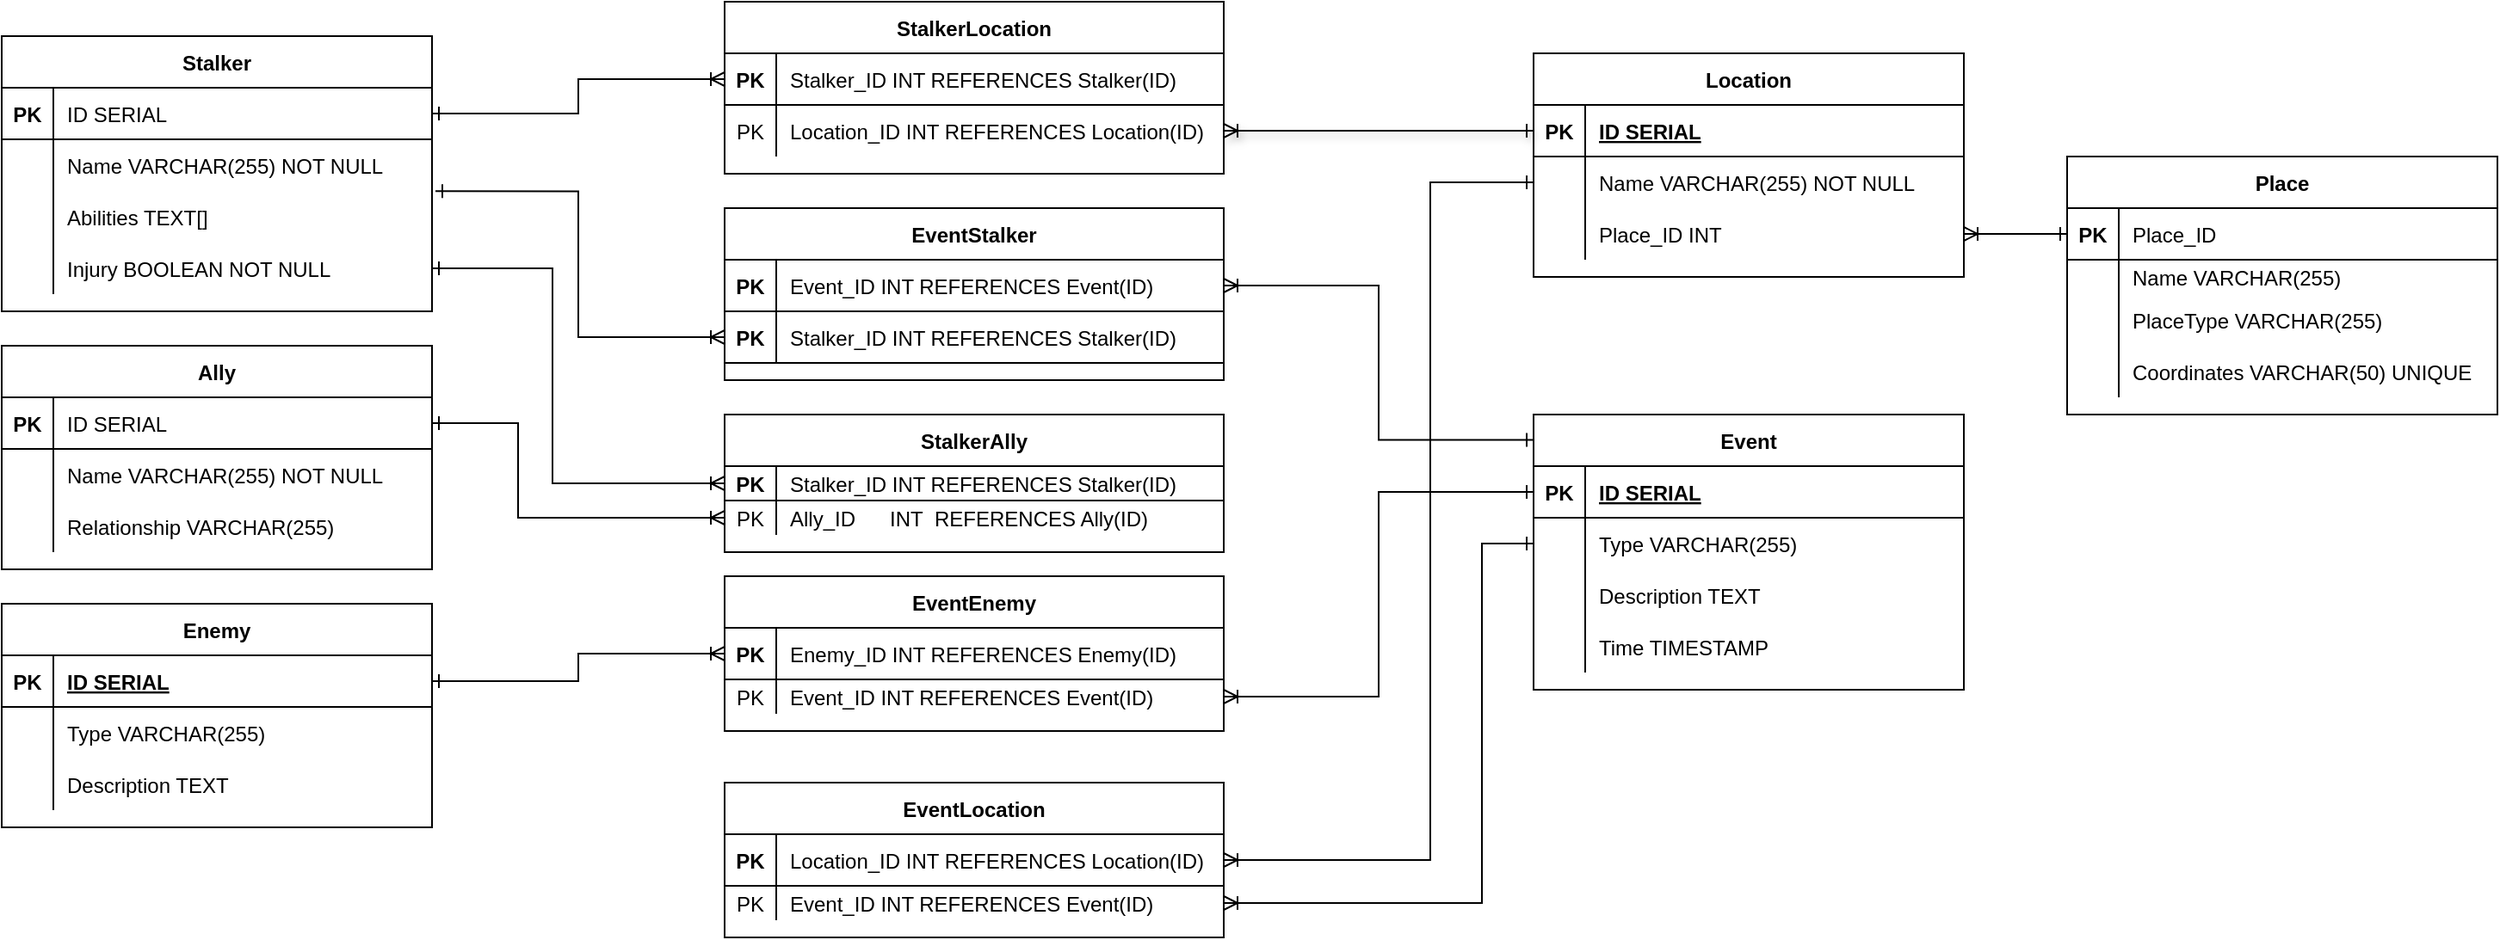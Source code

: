 <mxfile version="24.2.2" type="device">
  <diagram id="R2lEEEUBdFMjLlhIrx00" name="Page-1">
    <mxGraphModel dx="1230" dy="783" grid="1" gridSize="10" guides="1" tooltips="1" connect="1" arrows="1" fold="1" page="1" pageScale="1" pageWidth="850" pageHeight="1100" math="0" shadow="0" extFonts="Permanent Marker^https://fonts.googleapis.com/css?family=Permanent+Marker">
      <root>
        <mxCell id="0" />
        <mxCell id="1" parent="0" />
        <mxCell id="C-vyLk0tnHw3VtMMgP7b-23" value="Stalker" style="shape=table;startSize=30;container=1;collapsible=1;childLayout=tableLayout;fixedRows=1;rowLines=0;fontStyle=1;align=center;resizeLast=1;" parent="1" vertex="1">
          <mxGeometry x="20" y="90" width="250" height="160" as="geometry">
            <mxRectangle x="120" y="120" width="130" height="30" as="alternateBounds" />
          </mxGeometry>
        </mxCell>
        <mxCell id="C-vyLk0tnHw3VtMMgP7b-24" value="" style="shape=partialRectangle;collapsible=0;dropTarget=0;pointerEvents=0;fillColor=none;points=[[0,0.5],[1,0.5]];portConstraint=eastwest;top=0;left=0;right=0;bottom=1;" parent="C-vyLk0tnHw3VtMMgP7b-23" vertex="1">
          <mxGeometry y="30" width="250" height="30" as="geometry" />
        </mxCell>
        <mxCell id="C-vyLk0tnHw3VtMMgP7b-25" value="PK" style="shape=partialRectangle;overflow=hidden;connectable=0;fillColor=none;top=0;left=0;bottom=0;right=0;fontStyle=1;" parent="C-vyLk0tnHw3VtMMgP7b-24" vertex="1">
          <mxGeometry width="30" height="30" as="geometry">
            <mxRectangle width="30" height="30" as="alternateBounds" />
          </mxGeometry>
        </mxCell>
        <mxCell id="C-vyLk0tnHw3VtMMgP7b-26" value="ID SERIAL" style="shape=partialRectangle;overflow=hidden;connectable=0;fillColor=none;top=0;left=0;bottom=0;right=0;align=left;spacingLeft=6;fontStyle=0;" parent="C-vyLk0tnHw3VtMMgP7b-24" vertex="1">
          <mxGeometry x="30" width="220" height="30" as="geometry">
            <mxRectangle width="220" height="30" as="alternateBounds" />
          </mxGeometry>
        </mxCell>
        <mxCell id="C-vyLk0tnHw3VtMMgP7b-27" value="" style="shape=partialRectangle;collapsible=0;dropTarget=0;pointerEvents=0;fillColor=none;points=[[0,0.5],[1,0.5]];portConstraint=eastwest;top=0;left=0;right=0;bottom=0;" parent="C-vyLk0tnHw3VtMMgP7b-23" vertex="1">
          <mxGeometry y="60" width="250" height="30" as="geometry" />
        </mxCell>
        <mxCell id="C-vyLk0tnHw3VtMMgP7b-28" value="" style="shape=partialRectangle;overflow=hidden;connectable=0;fillColor=none;top=0;left=0;bottom=0;right=0;" parent="C-vyLk0tnHw3VtMMgP7b-27" vertex="1">
          <mxGeometry width="30" height="30" as="geometry">
            <mxRectangle width="30" height="30" as="alternateBounds" />
          </mxGeometry>
        </mxCell>
        <mxCell id="C-vyLk0tnHw3VtMMgP7b-29" value="Name VARCHAR(255) NOT NULL" style="shape=partialRectangle;overflow=hidden;connectable=0;fillColor=none;top=0;left=0;bottom=0;right=0;align=left;spacingLeft=6;" parent="C-vyLk0tnHw3VtMMgP7b-27" vertex="1">
          <mxGeometry x="30" width="220" height="30" as="geometry">
            <mxRectangle width="220" height="30" as="alternateBounds" />
          </mxGeometry>
        </mxCell>
        <mxCell id="UbaQYs3YyU9yO4uEjI0Z-2" value="" style="shape=partialRectangle;collapsible=0;dropTarget=0;pointerEvents=0;fillColor=none;points=[[0,0.5],[1,0.5]];portConstraint=eastwest;top=0;left=0;right=0;bottom=0;" parent="C-vyLk0tnHw3VtMMgP7b-23" vertex="1">
          <mxGeometry y="90" width="250" height="30" as="geometry" />
        </mxCell>
        <mxCell id="UbaQYs3YyU9yO4uEjI0Z-3" value="" style="shape=partialRectangle;overflow=hidden;connectable=0;fillColor=none;top=0;left=0;bottom=0;right=0;" parent="UbaQYs3YyU9yO4uEjI0Z-2" vertex="1">
          <mxGeometry width="30" height="30" as="geometry">
            <mxRectangle width="30" height="30" as="alternateBounds" />
          </mxGeometry>
        </mxCell>
        <mxCell id="UbaQYs3YyU9yO4uEjI0Z-4" value="Abilities TEXT[]" style="shape=partialRectangle;overflow=hidden;connectable=0;fillColor=none;top=0;left=0;bottom=0;right=0;align=left;spacingLeft=6;" parent="UbaQYs3YyU9yO4uEjI0Z-2" vertex="1">
          <mxGeometry x="30" width="220" height="30" as="geometry">
            <mxRectangle width="220" height="30" as="alternateBounds" />
          </mxGeometry>
        </mxCell>
        <mxCell id="UbaQYs3YyU9yO4uEjI0Z-5" value="" style="shape=partialRectangle;collapsible=0;dropTarget=0;pointerEvents=0;fillColor=none;points=[[0,0.5],[1,0.5]];portConstraint=eastwest;top=0;left=0;right=0;bottom=0;" parent="C-vyLk0tnHw3VtMMgP7b-23" vertex="1">
          <mxGeometry y="120" width="250" height="30" as="geometry" />
        </mxCell>
        <mxCell id="UbaQYs3YyU9yO4uEjI0Z-6" value="" style="shape=partialRectangle;overflow=hidden;connectable=0;fillColor=none;top=0;left=0;bottom=0;right=0;" parent="UbaQYs3YyU9yO4uEjI0Z-5" vertex="1">
          <mxGeometry width="30" height="30" as="geometry">
            <mxRectangle width="30" height="30" as="alternateBounds" />
          </mxGeometry>
        </mxCell>
        <mxCell id="UbaQYs3YyU9yO4uEjI0Z-7" value="Injury BOOLEAN NOT NULL" style="shape=partialRectangle;overflow=hidden;connectable=0;fillColor=none;top=0;left=0;bottom=0;right=0;align=left;spacingLeft=6;" parent="UbaQYs3YyU9yO4uEjI0Z-5" vertex="1">
          <mxGeometry x="30" width="220" height="30" as="geometry">
            <mxRectangle width="220" height="30" as="alternateBounds" />
          </mxGeometry>
        </mxCell>
        <mxCell id="UbaQYs3YyU9yO4uEjI0Z-8" value="Enemy" style="shape=table;startSize=30;container=1;collapsible=1;childLayout=tableLayout;fixedRows=1;rowLines=0;fontStyle=1;align=center;resizeLast=1;" parent="1" vertex="1">
          <mxGeometry x="20" y="420" width="250" height="130" as="geometry">
            <mxRectangle x="120" y="120" width="130" height="30" as="alternateBounds" />
          </mxGeometry>
        </mxCell>
        <mxCell id="UbaQYs3YyU9yO4uEjI0Z-9" value="" style="shape=partialRectangle;collapsible=0;dropTarget=0;pointerEvents=0;fillColor=none;points=[[0,0.5],[1,0.5]];portConstraint=eastwest;top=0;left=0;right=0;bottom=1;" parent="UbaQYs3YyU9yO4uEjI0Z-8" vertex="1">
          <mxGeometry y="30" width="250" height="30" as="geometry" />
        </mxCell>
        <mxCell id="UbaQYs3YyU9yO4uEjI0Z-10" value="PK" style="shape=partialRectangle;overflow=hidden;connectable=0;fillColor=none;top=0;left=0;bottom=0;right=0;fontStyle=1;" parent="UbaQYs3YyU9yO4uEjI0Z-9" vertex="1">
          <mxGeometry width="30" height="30" as="geometry">
            <mxRectangle width="30" height="30" as="alternateBounds" />
          </mxGeometry>
        </mxCell>
        <mxCell id="UbaQYs3YyU9yO4uEjI0Z-11" value="ID SERIAL" style="shape=partialRectangle;overflow=hidden;connectable=0;fillColor=none;top=0;left=0;bottom=0;right=0;align=left;spacingLeft=6;fontStyle=5;" parent="UbaQYs3YyU9yO4uEjI0Z-9" vertex="1">
          <mxGeometry x="30" width="220" height="30" as="geometry">
            <mxRectangle width="220" height="30" as="alternateBounds" />
          </mxGeometry>
        </mxCell>
        <mxCell id="UbaQYs3YyU9yO4uEjI0Z-12" value="" style="shape=partialRectangle;collapsible=0;dropTarget=0;pointerEvents=0;fillColor=none;points=[[0,0.5],[1,0.5]];portConstraint=eastwest;top=0;left=0;right=0;bottom=0;" parent="UbaQYs3YyU9yO4uEjI0Z-8" vertex="1">
          <mxGeometry y="60" width="250" height="30" as="geometry" />
        </mxCell>
        <mxCell id="UbaQYs3YyU9yO4uEjI0Z-13" value="" style="shape=partialRectangle;overflow=hidden;connectable=0;fillColor=none;top=0;left=0;bottom=0;right=0;" parent="UbaQYs3YyU9yO4uEjI0Z-12" vertex="1">
          <mxGeometry width="30" height="30" as="geometry">
            <mxRectangle width="30" height="30" as="alternateBounds" />
          </mxGeometry>
        </mxCell>
        <mxCell id="UbaQYs3YyU9yO4uEjI0Z-14" value="Type VARCHAR(255)" style="shape=partialRectangle;overflow=hidden;connectable=0;fillColor=none;top=0;left=0;bottom=0;right=0;align=left;spacingLeft=6;" parent="UbaQYs3YyU9yO4uEjI0Z-12" vertex="1">
          <mxGeometry x="30" width="220" height="30" as="geometry">
            <mxRectangle width="220" height="30" as="alternateBounds" />
          </mxGeometry>
        </mxCell>
        <mxCell id="UbaQYs3YyU9yO4uEjI0Z-15" value="" style="shape=partialRectangle;collapsible=0;dropTarget=0;pointerEvents=0;fillColor=none;points=[[0,0.5],[1,0.5]];portConstraint=eastwest;top=0;left=0;right=0;bottom=0;" parent="UbaQYs3YyU9yO4uEjI0Z-8" vertex="1">
          <mxGeometry y="90" width="250" height="30" as="geometry" />
        </mxCell>
        <mxCell id="UbaQYs3YyU9yO4uEjI0Z-16" value="" style="shape=partialRectangle;overflow=hidden;connectable=0;fillColor=none;top=0;left=0;bottom=0;right=0;" parent="UbaQYs3YyU9yO4uEjI0Z-15" vertex="1">
          <mxGeometry width="30" height="30" as="geometry">
            <mxRectangle width="30" height="30" as="alternateBounds" />
          </mxGeometry>
        </mxCell>
        <mxCell id="UbaQYs3YyU9yO4uEjI0Z-17" value="Description TEXT" style="shape=partialRectangle;overflow=hidden;connectable=0;fillColor=none;top=0;left=0;bottom=0;right=0;align=left;spacingLeft=6;" parent="UbaQYs3YyU9yO4uEjI0Z-15" vertex="1">
          <mxGeometry x="30" width="220" height="30" as="geometry">
            <mxRectangle width="220" height="30" as="alternateBounds" />
          </mxGeometry>
        </mxCell>
        <mxCell id="UbaQYs3YyU9yO4uEjI0Z-22" value="Ally" style="shape=table;startSize=30;container=1;collapsible=1;childLayout=tableLayout;fixedRows=1;rowLines=0;fontStyle=1;align=center;resizeLast=1;" parent="1" vertex="1">
          <mxGeometry x="20" y="270" width="250" height="130" as="geometry">
            <mxRectangle x="120" y="120" width="130" height="30" as="alternateBounds" />
          </mxGeometry>
        </mxCell>
        <mxCell id="UbaQYs3YyU9yO4uEjI0Z-23" value="" style="shape=partialRectangle;collapsible=0;dropTarget=0;pointerEvents=0;fillColor=none;points=[[0,0.5],[1,0.5]];portConstraint=eastwest;top=0;left=0;right=0;bottom=1;" parent="UbaQYs3YyU9yO4uEjI0Z-22" vertex="1">
          <mxGeometry y="30" width="250" height="30" as="geometry" />
        </mxCell>
        <mxCell id="UbaQYs3YyU9yO4uEjI0Z-24" value="PK" style="shape=partialRectangle;overflow=hidden;connectable=0;fillColor=none;top=0;left=0;bottom=0;right=0;fontStyle=1;" parent="UbaQYs3YyU9yO4uEjI0Z-23" vertex="1">
          <mxGeometry width="30" height="30" as="geometry">
            <mxRectangle width="30" height="30" as="alternateBounds" />
          </mxGeometry>
        </mxCell>
        <mxCell id="UbaQYs3YyU9yO4uEjI0Z-25" value="ID SERIAL" style="shape=partialRectangle;overflow=hidden;connectable=0;fillColor=none;top=0;left=0;bottom=0;right=0;align=left;spacingLeft=6;fontStyle=0;" parent="UbaQYs3YyU9yO4uEjI0Z-23" vertex="1">
          <mxGeometry x="30" width="220" height="30" as="geometry">
            <mxRectangle width="220" height="30" as="alternateBounds" />
          </mxGeometry>
        </mxCell>
        <mxCell id="UbaQYs3YyU9yO4uEjI0Z-26" value="" style="shape=partialRectangle;collapsible=0;dropTarget=0;pointerEvents=0;fillColor=none;points=[[0,0.5],[1,0.5]];portConstraint=eastwest;top=0;left=0;right=0;bottom=0;" parent="UbaQYs3YyU9yO4uEjI0Z-22" vertex="1">
          <mxGeometry y="60" width="250" height="30" as="geometry" />
        </mxCell>
        <mxCell id="UbaQYs3YyU9yO4uEjI0Z-27" value="" style="shape=partialRectangle;overflow=hidden;connectable=0;fillColor=none;top=0;left=0;bottom=0;right=0;" parent="UbaQYs3YyU9yO4uEjI0Z-26" vertex="1">
          <mxGeometry width="30" height="30" as="geometry">
            <mxRectangle width="30" height="30" as="alternateBounds" />
          </mxGeometry>
        </mxCell>
        <mxCell id="UbaQYs3YyU9yO4uEjI0Z-28" value="Name VARCHAR(255) NOT NULL" style="shape=partialRectangle;overflow=hidden;connectable=0;fillColor=none;top=0;left=0;bottom=0;right=0;align=left;spacingLeft=6;" parent="UbaQYs3YyU9yO4uEjI0Z-26" vertex="1">
          <mxGeometry x="30" width="220" height="30" as="geometry">
            <mxRectangle width="220" height="30" as="alternateBounds" />
          </mxGeometry>
        </mxCell>
        <mxCell id="UbaQYs3YyU9yO4uEjI0Z-29" value="" style="shape=partialRectangle;collapsible=0;dropTarget=0;pointerEvents=0;fillColor=none;points=[[0,0.5],[1,0.5]];portConstraint=eastwest;top=0;left=0;right=0;bottom=0;" parent="UbaQYs3YyU9yO4uEjI0Z-22" vertex="1">
          <mxGeometry y="90" width="250" height="30" as="geometry" />
        </mxCell>
        <mxCell id="UbaQYs3YyU9yO4uEjI0Z-30" value="" style="shape=partialRectangle;overflow=hidden;connectable=0;fillColor=none;top=0;left=0;bottom=0;right=0;" parent="UbaQYs3YyU9yO4uEjI0Z-29" vertex="1">
          <mxGeometry width="30" height="30" as="geometry">
            <mxRectangle width="30" height="30" as="alternateBounds" />
          </mxGeometry>
        </mxCell>
        <mxCell id="UbaQYs3YyU9yO4uEjI0Z-31" value="Relationship VARCHAR(255)" style="shape=partialRectangle;overflow=hidden;connectable=0;fillColor=none;top=0;left=0;bottom=0;right=0;align=left;spacingLeft=6;" parent="UbaQYs3YyU9yO4uEjI0Z-29" vertex="1">
          <mxGeometry x="30" width="220" height="30" as="geometry">
            <mxRectangle width="220" height="30" as="alternateBounds" />
          </mxGeometry>
        </mxCell>
        <mxCell id="UbaQYs3YyU9yO4uEjI0Z-33" value="Location" style="shape=table;startSize=30;container=1;collapsible=1;childLayout=tableLayout;fixedRows=1;rowLines=0;fontStyle=1;align=center;resizeLast=1;" parent="1" vertex="1">
          <mxGeometry x="910" y="100" width="250" height="130" as="geometry">
            <mxRectangle x="120" y="120" width="130" height="30" as="alternateBounds" />
          </mxGeometry>
        </mxCell>
        <mxCell id="UbaQYs3YyU9yO4uEjI0Z-34" value="" style="shape=partialRectangle;collapsible=0;dropTarget=0;pointerEvents=0;fillColor=none;points=[[0,0.5],[1,0.5]];portConstraint=eastwest;top=0;left=0;right=0;bottom=1;" parent="UbaQYs3YyU9yO4uEjI0Z-33" vertex="1">
          <mxGeometry y="30" width="250" height="30" as="geometry" />
        </mxCell>
        <mxCell id="UbaQYs3YyU9yO4uEjI0Z-35" value="PK" style="shape=partialRectangle;overflow=hidden;connectable=0;fillColor=none;top=0;left=0;bottom=0;right=0;fontStyle=1;" parent="UbaQYs3YyU9yO4uEjI0Z-34" vertex="1">
          <mxGeometry width="30" height="30" as="geometry">
            <mxRectangle width="30" height="30" as="alternateBounds" />
          </mxGeometry>
        </mxCell>
        <mxCell id="UbaQYs3YyU9yO4uEjI0Z-36" value="ID SERIAL" style="shape=partialRectangle;overflow=hidden;connectable=0;fillColor=none;top=0;left=0;bottom=0;right=0;align=left;spacingLeft=6;fontStyle=5;" parent="UbaQYs3YyU9yO4uEjI0Z-34" vertex="1">
          <mxGeometry x="30" width="220" height="30" as="geometry">
            <mxRectangle width="220" height="30" as="alternateBounds" />
          </mxGeometry>
        </mxCell>
        <mxCell id="UbaQYs3YyU9yO4uEjI0Z-37" value="" style="shape=partialRectangle;collapsible=0;dropTarget=0;pointerEvents=0;fillColor=none;points=[[0,0.5],[1,0.5]];portConstraint=eastwest;top=0;left=0;right=0;bottom=0;" parent="UbaQYs3YyU9yO4uEjI0Z-33" vertex="1">
          <mxGeometry y="60" width="250" height="30" as="geometry" />
        </mxCell>
        <mxCell id="UbaQYs3YyU9yO4uEjI0Z-38" value="" style="shape=partialRectangle;overflow=hidden;connectable=0;fillColor=none;top=0;left=0;bottom=0;right=0;" parent="UbaQYs3YyU9yO4uEjI0Z-37" vertex="1">
          <mxGeometry width="30" height="30" as="geometry">
            <mxRectangle width="30" height="30" as="alternateBounds" />
          </mxGeometry>
        </mxCell>
        <mxCell id="UbaQYs3YyU9yO4uEjI0Z-39" value="Name VARCHAR(255) NOT NULL" style="shape=partialRectangle;overflow=hidden;connectable=0;fillColor=none;top=0;left=0;bottom=0;right=0;align=left;spacingLeft=6;" parent="UbaQYs3YyU9yO4uEjI0Z-37" vertex="1">
          <mxGeometry x="30" width="220" height="30" as="geometry">
            <mxRectangle width="220" height="30" as="alternateBounds" />
          </mxGeometry>
        </mxCell>
        <mxCell id="UbaQYs3YyU9yO4uEjI0Z-44" value="" style="shape=partialRectangle;collapsible=0;dropTarget=0;pointerEvents=0;fillColor=none;points=[[0,0.5],[1,0.5]];portConstraint=eastwest;top=0;left=0;right=0;bottom=0;" parent="UbaQYs3YyU9yO4uEjI0Z-33" vertex="1">
          <mxGeometry y="90" width="250" height="30" as="geometry" />
        </mxCell>
        <mxCell id="UbaQYs3YyU9yO4uEjI0Z-45" value="" style="shape=partialRectangle;overflow=hidden;connectable=0;fillColor=none;top=0;left=0;bottom=0;right=0;" parent="UbaQYs3YyU9yO4uEjI0Z-44" vertex="1">
          <mxGeometry width="30" height="30" as="geometry">
            <mxRectangle width="30" height="30" as="alternateBounds" />
          </mxGeometry>
        </mxCell>
        <mxCell id="UbaQYs3YyU9yO4uEjI0Z-46" value="Place_ID INT" style="shape=partialRectangle;overflow=hidden;connectable=0;fillColor=none;top=0;left=0;bottom=0;right=0;align=left;spacingLeft=6;" parent="UbaQYs3YyU9yO4uEjI0Z-44" vertex="1">
          <mxGeometry x="30" width="220" height="30" as="geometry">
            <mxRectangle width="220" height="30" as="alternateBounds" />
          </mxGeometry>
        </mxCell>
        <mxCell id="UbaQYs3YyU9yO4uEjI0Z-47" value="Event" style="shape=table;startSize=30;container=1;collapsible=1;childLayout=tableLayout;fixedRows=1;rowLines=0;fontStyle=1;align=center;resizeLast=1;" parent="1" vertex="1">
          <mxGeometry x="910" y="310" width="250" height="160" as="geometry">
            <mxRectangle x="120" y="120" width="130" height="30" as="alternateBounds" />
          </mxGeometry>
        </mxCell>
        <mxCell id="UbaQYs3YyU9yO4uEjI0Z-48" value="" style="shape=partialRectangle;collapsible=0;dropTarget=0;pointerEvents=0;fillColor=none;points=[[0,0.5],[1,0.5]];portConstraint=eastwest;top=0;left=0;right=0;bottom=1;" parent="UbaQYs3YyU9yO4uEjI0Z-47" vertex="1">
          <mxGeometry y="30" width="250" height="30" as="geometry" />
        </mxCell>
        <mxCell id="UbaQYs3YyU9yO4uEjI0Z-49" value="PK" style="shape=partialRectangle;overflow=hidden;connectable=0;fillColor=none;top=0;left=0;bottom=0;right=0;fontStyle=1;" parent="UbaQYs3YyU9yO4uEjI0Z-48" vertex="1">
          <mxGeometry width="30" height="30" as="geometry">
            <mxRectangle width="30" height="30" as="alternateBounds" />
          </mxGeometry>
        </mxCell>
        <mxCell id="UbaQYs3YyU9yO4uEjI0Z-50" value="ID SERIAL" style="shape=partialRectangle;overflow=hidden;connectable=0;fillColor=none;top=0;left=0;bottom=0;right=0;align=left;spacingLeft=6;fontStyle=5;" parent="UbaQYs3YyU9yO4uEjI0Z-48" vertex="1">
          <mxGeometry x="30" width="220" height="30" as="geometry">
            <mxRectangle width="220" height="30" as="alternateBounds" />
          </mxGeometry>
        </mxCell>
        <mxCell id="UbaQYs3YyU9yO4uEjI0Z-51" value="" style="shape=partialRectangle;collapsible=0;dropTarget=0;pointerEvents=0;fillColor=none;points=[[0,0.5],[1,0.5]];portConstraint=eastwest;top=0;left=0;right=0;bottom=0;" parent="UbaQYs3YyU9yO4uEjI0Z-47" vertex="1">
          <mxGeometry y="60" width="250" height="30" as="geometry" />
        </mxCell>
        <mxCell id="UbaQYs3YyU9yO4uEjI0Z-52" value="" style="shape=partialRectangle;overflow=hidden;connectable=0;fillColor=none;top=0;left=0;bottom=0;right=0;" parent="UbaQYs3YyU9yO4uEjI0Z-51" vertex="1">
          <mxGeometry width="30" height="30" as="geometry">
            <mxRectangle width="30" height="30" as="alternateBounds" />
          </mxGeometry>
        </mxCell>
        <mxCell id="UbaQYs3YyU9yO4uEjI0Z-53" value="Type VARCHAR(255)" style="shape=partialRectangle;overflow=hidden;connectable=0;fillColor=none;top=0;left=0;bottom=0;right=0;align=left;spacingLeft=6;" parent="UbaQYs3YyU9yO4uEjI0Z-51" vertex="1">
          <mxGeometry x="30" width="220" height="30" as="geometry">
            <mxRectangle width="220" height="30" as="alternateBounds" />
          </mxGeometry>
        </mxCell>
        <mxCell id="UbaQYs3YyU9yO4uEjI0Z-54" value="" style="shape=partialRectangle;collapsible=0;dropTarget=0;pointerEvents=0;fillColor=none;points=[[0,0.5],[1,0.5]];portConstraint=eastwest;top=0;left=0;right=0;bottom=0;" parent="UbaQYs3YyU9yO4uEjI0Z-47" vertex="1">
          <mxGeometry y="90" width="250" height="30" as="geometry" />
        </mxCell>
        <mxCell id="UbaQYs3YyU9yO4uEjI0Z-55" value="" style="shape=partialRectangle;overflow=hidden;connectable=0;fillColor=none;top=0;left=0;bottom=0;right=0;" parent="UbaQYs3YyU9yO4uEjI0Z-54" vertex="1">
          <mxGeometry width="30" height="30" as="geometry">
            <mxRectangle width="30" height="30" as="alternateBounds" />
          </mxGeometry>
        </mxCell>
        <mxCell id="UbaQYs3YyU9yO4uEjI0Z-56" value="Description TEXT" style="shape=partialRectangle;overflow=hidden;connectable=0;fillColor=none;top=0;left=0;bottom=0;right=0;align=left;spacingLeft=6;" parent="UbaQYs3YyU9yO4uEjI0Z-54" vertex="1">
          <mxGeometry x="30" width="220" height="30" as="geometry">
            <mxRectangle width="220" height="30" as="alternateBounds" />
          </mxGeometry>
        </mxCell>
        <mxCell id="UbaQYs3YyU9yO4uEjI0Z-57" value="" style="shape=partialRectangle;collapsible=0;dropTarget=0;pointerEvents=0;fillColor=none;points=[[0,0.5],[1,0.5]];portConstraint=eastwest;top=0;left=0;right=0;bottom=0;" parent="UbaQYs3YyU9yO4uEjI0Z-47" vertex="1">
          <mxGeometry y="120" width="250" height="30" as="geometry" />
        </mxCell>
        <mxCell id="UbaQYs3YyU9yO4uEjI0Z-58" value="" style="shape=partialRectangle;overflow=hidden;connectable=0;fillColor=none;top=0;left=0;bottom=0;right=0;" parent="UbaQYs3YyU9yO4uEjI0Z-57" vertex="1">
          <mxGeometry width="30" height="30" as="geometry">
            <mxRectangle width="30" height="30" as="alternateBounds" />
          </mxGeometry>
        </mxCell>
        <mxCell id="UbaQYs3YyU9yO4uEjI0Z-59" value="Time TIMESTAMP" style="shape=partialRectangle;overflow=hidden;connectable=0;fillColor=none;top=0;left=0;bottom=0;right=0;align=left;spacingLeft=6;" parent="UbaQYs3YyU9yO4uEjI0Z-57" vertex="1">
          <mxGeometry x="30" width="220" height="30" as="geometry">
            <mxRectangle width="220" height="30" as="alternateBounds" />
          </mxGeometry>
        </mxCell>
        <mxCell id="UbaQYs3YyU9yO4uEjI0Z-64" value="StalkerLocation" style="shape=table;startSize=30;container=1;collapsible=1;childLayout=tableLayout;fixedRows=1;rowLines=0;fontStyle=1;align=center;resizeLast=1;" parent="1" vertex="1">
          <mxGeometry x="440" y="70" width="290.0" height="100" as="geometry">
            <mxRectangle x="120" y="120" width="130" height="30" as="alternateBounds" />
          </mxGeometry>
        </mxCell>
        <mxCell id="UbaQYs3YyU9yO4uEjI0Z-65" value="" style="shape=partialRectangle;collapsible=0;dropTarget=0;pointerEvents=0;fillColor=none;points=[[0,0.5],[1,0.5]];portConstraint=eastwest;top=0;left=0;right=0;bottom=1;" parent="UbaQYs3YyU9yO4uEjI0Z-64" vertex="1">
          <mxGeometry y="30" width="290.0" height="30" as="geometry" />
        </mxCell>
        <mxCell id="UbaQYs3YyU9yO4uEjI0Z-66" value="PK" style="shape=partialRectangle;overflow=hidden;connectable=0;fillColor=none;top=0;left=0;bottom=0;right=0;fontStyle=1;" parent="UbaQYs3YyU9yO4uEjI0Z-65" vertex="1">
          <mxGeometry width="30" height="30" as="geometry">
            <mxRectangle width="30" height="30" as="alternateBounds" />
          </mxGeometry>
        </mxCell>
        <mxCell id="UbaQYs3YyU9yO4uEjI0Z-67" value="Stalker_ID INT REFERENCES Stalker(ID)" style="shape=partialRectangle;overflow=hidden;connectable=0;fillColor=none;top=0;left=0;bottom=0;right=0;align=left;spacingLeft=6;fontStyle=0;" parent="UbaQYs3YyU9yO4uEjI0Z-65" vertex="1">
          <mxGeometry x="30" width="260.0" height="30" as="geometry">
            <mxRectangle width="260.0" height="30" as="alternateBounds" />
          </mxGeometry>
        </mxCell>
        <mxCell id="UbaQYs3YyU9yO4uEjI0Z-71" value="" style="shape=partialRectangle;collapsible=0;dropTarget=0;pointerEvents=0;fillColor=none;points=[[0,0.5],[1,0.5]];portConstraint=eastwest;top=0;left=0;right=0;bottom=0;" parent="UbaQYs3YyU9yO4uEjI0Z-64" vertex="1">
          <mxGeometry y="60" width="290.0" height="30" as="geometry" />
        </mxCell>
        <mxCell id="UbaQYs3YyU9yO4uEjI0Z-72" value="PK" style="shape=partialRectangle;overflow=hidden;connectable=0;fillColor=none;top=0;left=0;bottom=0;right=0;" parent="UbaQYs3YyU9yO4uEjI0Z-71" vertex="1">
          <mxGeometry width="30" height="30" as="geometry">
            <mxRectangle width="30" height="30" as="alternateBounds" />
          </mxGeometry>
        </mxCell>
        <mxCell id="UbaQYs3YyU9yO4uEjI0Z-73" value="Location_ID INT REFERENCES Location(ID)" style="shape=partialRectangle;overflow=hidden;connectable=0;fillColor=none;top=0;left=0;bottom=0;right=0;align=left;spacingLeft=6;" parent="UbaQYs3YyU9yO4uEjI0Z-71" vertex="1">
          <mxGeometry x="30" width="260.0" height="30" as="geometry">
            <mxRectangle width="260.0" height="30" as="alternateBounds" />
          </mxGeometry>
        </mxCell>
        <mxCell id="UbaQYs3YyU9yO4uEjI0Z-100" value="EventLocation" style="shape=table;startSize=30;container=1;collapsible=1;childLayout=tableLayout;fixedRows=1;rowLines=0;fontStyle=1;align=center;resizeLast=1;" parent="1" vertex="1">
          <mxGeometry x="440" y="524" width="290.0" height="90" as="geometry">
            <mxRectangle x="120" y="120" width="130" height="30" as="alternateBounds" />
          </mxGeometry>
        </mxCell>
        <mxCell id="UbaQYs3YyU9yO4uEjI0Z-101" value="" style="shape=partialRectangle;collapsible=0;dropTarget=0;pointerEvents=0;fillColor=none;points=[[0,0.5],[1,0.5]];portConstraint=eastwest;top=0;left=0;right=0;bottom=1;" parent="UbaQYs3YyU9yO4uEjI0Z-100" vertex="1">
          <mxGeometry y="30" width="290.0" height="30" as="geometry" />
        </mxCell>
        <mxCell id="UbaQYs3YyU9yO4uEjI0Z-102" value="PK" style="shape=partialRectangle;overflow=hidden;connectable=0;fillColor=none;top=0;left=0;bottom=0;right=0;fontStyle=1;" parent="UbaQYs3YyU9yO4uEjI0Z-101" vertex="1">
          <mxGeometry width="30" height="30" as="geometry">
            <mxRectangle width="30" height="30" as="alternateBounds" />
          </mxGeometry>
        </mxCell>
        <mxCell id="UbaQYs3YyU9yO4uEjI0Z-103" value="Location_ID INT REFERENCES Location(ID)" style="shape=partialRectangle;overflow=hidden;connectable=0;fillColor=none;top=0;left=0;bottom=0;right=0;align=left;spacingLeft=6;fontStyle=0;" parent="UbaQYs3YyU9yO4uEjI0Z-101" vertex="1">
          <mxGeometry x="30" width="260.0" height="30" as="geometry">
            <mxRectangle width="260.0" height="30" as="alternateBounds" />
          </mxGeometry>
        </mxCell>
        <mxCell id="UbaQYs3YyU9yO4uEjI0Z-104" value="" style="shape=partialRectangle;collapsible=0;dropTarget=0;pointerEvents=0;fillColor=none;points=[[0,0.5],[1,0.5]];portConstraint=eastwest;top=0;left=0;right=0;bottom=0;" parent="UbaQYs3YyU9yO4uEjI0Z-100" vertex="1">
          <mxGeometry y="60" width="290.0" height="20" as="geometry" />
        </mxCell>
        <mxCell id="UbaQYs3YyU9yO4uEjI0Z-105" value="PK" style="shape=partialRectangle;overflow=hidden;connectable=0;fillColor=none;top=0;left=0;bottom=0;right=0;" parent="UbaQYs3YyU9yO4uEjI0Z-104" vertex="1">
          <mxGeometry width="30" height="20" as="geometry">
            <mxRectangle width="30" height="20" as="alternateBounds" />
          </mxGeometry>
        </mxCell>
        <mxCell id="UbaQYs3YyU9yO4uEjI0Z-106" value="Event_ID INT REFERENCES Event(ID)" style="shape=partialRectangle;overflow=hidden;connectable=0;fillColor=none;top=0;left=0;bottom=0;right=0;align=left;spacingLeft=6;" parent="UbaQYs3YyU9yO4uEjI0Z-104" vertex="1">
          <mxGeometry x="30" width="260.0" height="20" as="geometry">
            <mxRectangle width="260.0" height="20" as="alternateBounds" />
          </mxGeometry>
        </mxCell>
        <mxCell id="UbaQYs3YyU9yO4uEjI0Z-115" value="EventStalker" style="shape=table;startSize=30;container=1;collapsible=1;childLayout=tableLayout;fixedRows=1;rowLines=0;fontStyle=1;align=center;resizeLast=1;" parent="1" vertex="1">
          <mxGeometry x="440" y="190" width="290.0" height="100" as="geometry">
            <mxRectangle x="120" y="120" width="130" height="30" as="alternateBounds" />
          </mxGeometry>
        </mxCell>
        <mxCell id="UbaQYs3YyU9yO4uEjI0Z-116" value="" style="shape=partialRectangle;collapsible=0;dropTarget=0;pointerEvents=0;fillColor=none;points=[[0,0.5],[1,0.5]];portConstraint=eastwest;top=0;left=0;right=0;bottom=1;" parent="UbaQYs3YyU9yO4uEjI0Z-115" vertex="1">
          <mxGeometry y="30" width="290.0" height="30" as="geometry" />
        </mxCell>
        <mxCell id="UbaQYs3YyU9yO4uEjI0Z-117" value="PK" style="shape=partialRectangle;overflow=hidden;connectable=0;fillColor=none;top=0;left=0;bottom=0;right=0;fontStyle=1;" parent="UbaQYs3YyU9yO4uEjI0Z-116" vertex="1">
          <mxGeometry width="30" height="30" as="geometry">
            <mxRectangle width="30" height="30" as="alternateBounds" />
          </mxGeometry>
        </mxCell>
        <mxCell id="UbaQYs3YyU9yO4uEjI0Z-118" value="Event_ID INT REFERENCES Event(ID)" style="shape=partialRectangle;overflow=hidden;connectable=0;fillColor=none;top=0;left=0;bottom=0;right=0;align=left;spacingLeft=6;fontStyle=0;" parent="UbaQYs3YyU9yO4uEjI0Z-116" vertex="1">
          <mxGeometry x="30" width="260.0" height="30" as="geometry">
            <mxRectangle width="260.0" height="30" as="alternateBounds" />
          </mxGeometry>
        </mxCell>
        <mxCell id="UbaQYs3YyU9yO4uEjI0Z-86" value="" style="shape=partialRectangle;collapsible=0;dropTarget=0;pointerEvents=0;fillColor=none;points=[[0,0.5],[1,0.5]];portConstraint=eastwest;top=0;left=0;right=0;bottom=1;" parent="UbaQYs3YyU9yO4uEjI0Z-115" vertex="1">
          <mxGeometry y="60" width="290.0" height="30" as="geometry" />
        </mxCell>
        <mxCell id="UbaQYs3YyU9yO4uEjI0Z-87" value="PK" style="shape=partialRectangle;overflow=hidden;connectable=0;fillColor=none;top=0;left=0;bottom=0;right=0;fontStyle=1;" parent="UbaQYs3YyU9yO4uEjI0Z-86" vertex="1">
          <mxGeometry width="30" height="30" as="geometry">
            <mxRectangle width="30" height="30" as="alternateBounds" />
          </mxGeometry>
        </mxCell>
        <mxCell id="UbaQYs3YyU9yO4uEjI0Z-88" value="Stalker_ID INT REFERENCES Stalker(ID)" style="shape=partialRectangle;overflow=hidden;connectable=0;fillColor=none;top=0;left=0;bottom=0;right=0;align=left;spacingLeft=6;fontStyle=0;" parent="UbaQYs3YyU9yO4uEjI0Z-86" vertex="1">
          <mxGeometry x="30" width="260.0" height="30" as="geometry">
            <mxRectangle width="260.0" height="30" as="alternateBounds" />
          </mxGeometry>
        </mxCell>
        <mxCell id="UbaQYs3YyU9yO4uEjI0Z-130" value="EventEnemy" style="shape=table;startSize=30;container=1;collapsible=1;childLayout=tableLayout;fixedRows=1;rowLines=0;fontStyle=1;align=center;resizeLast=1;" parent="1" vertex="1">
          <mxGeometry x="440" y="404" width="290.0" height="90" as="geometry">
            <mxRectangle x="120" y="120" width="130" height="30" as="alternateBounds" />
          </mxGeometry>
        </mxCell>
        <mxCell id="UbaQYs3YyU9yO4uEjI0Z-131" value="" style="shape=partialRectangle;collapsible=0;dropTarget=0;pointerEvents=0;fillColor=none;points=[[0,0.5],[1,0.5]];portConstraint=eastwest;top=0;left=0;right=0;bottom=1;" parent="UbaQYs3YyU9yO4uEjI0Z-130" vertex="1">
          <mxGeometry y="30" width="290.0" height="30" as="geometry" />
        </mxCell>
        <mxCell id="UbaQYs3YyU9yO4uEjI0Z-132" value="PK" style="shape=partialRectangle;overflow=hidden;connectable=0;fillColor=none;top=0;left=0;bottom=0;right=0;fontStyle=1;" parent="UbaQYs3YyU9yO4uEjI0Z-131" vertex="1">
          <mxGeometry width="30" height="30" as="geometry">
            <mxRectangle width="30" height="30" as="alternateBounds" />
          </mxGeometry>
        </mxCell>
        <mxCell id="UbaQYs3YyU9yO4uEjI0Z-133" value="Enemy_ID INT REFERENCES Enemy(ID)" style="shape=partialRectangle;overflow=hidden;connectable=0;fillColor=none;top=0;left=0;bottom=0;right=0;align=left;spacingLeft=6;fontStyle=0;" parent="UbaQYs3YyU9yO4uEjI0Z-131" vertex="1">
          <mxGeometry x="30" width="260.0" height="30" as="geometry">
            <mxRectangle width="260.0" height="30" as="alternateBounds" />
          </mxGeometry>
        </mxCell>
        <mxCell id="UbaQYs3YyU9yO4uEjI0Z-134" value="" style="shape=partialRectangle;collapsible=0;dropTarget=0;pointerEvents=0;fillColor=none;points=[[0,0.5],[1,0.5]];portConstraint=eastwest;top=0;left=0;right=0;bottom=0;" parent="UbaQYs3YyU9yO4uEjI0Z-130" vertex="1">
          <mxGeometry y="60" width="290.0" height="20" as="geometry" />
        </mxCell>
        <mxCell id="UbaQYs3YyU9yO4uEjI0Z-135" value="PK" style="shape=partialRectangle;overflow=hidden;connectable=0;fillColor=none;top=0;left=0;bottom=0;right=0;" parent="UbaQYs3YyU9yO4uEjI0Z-134" vertex="1">
          <mxGeometry width="30" height="20" as="geometry">
            <mxRectangle width="30" height="20" as="alternateBounds" />
          </mxGeometry>
        </mxCell>
        <mxCell id="UbaQYs3YyU9yO4uEjI0Z-136" value="Event_ID INT REFERENCES Event(ID)" style="shape=partialRectangle;overflow=hidden;connectable=0;fillColor=none;top=0;left=0;bottom=0;right=0;align=left;spacingLeft=6;" parent="UbaQYs3YyU9yO4uEjI0Z-134" vertex="1">
          <mxGeometry x="30" width="260.0" height="20" as="geometry">
            <mxRectangle width="260.0" height="20" as="alternateBounds" />
          </mxGeometry>
        </mxCell>
        <mxCell id="UbaQYs3YyU9yO4uEjI0Z-147" value="" style="fontSize=12;html=1;endArrow=ERoneToMany;rounded=0;exitX=1;exitY=0.5;exitDx=0;exitDy=0;entryX=0;entryY=0.5;entryDx=0;entryDy=0;startArrow=ERone;startFill=0;endFill=0;edgeStyle=orthogonalEdgeStyle;" parent="1" source="C-vyLk0tnHw3VtMMgP7b-24" target="UbaQYs3YyU9yO4uEjI0Z-65" edge="1">
          <mxGeometry width="100" height="100" relative="1" as="geometry">
            <mxPoint x="300" y="560" as="sourcePoint" />
            <mxPoint x="400" y="460" as="targetPoint" />
          </mxGeometry>
        </mxCell>
        <mxCell id="UbaQYs3YyU9yO4uEjI0Z-152" value="StalkerAlly" style="shape=table;startSize=30;container=1;collapsible=1;childLayout=tableLayout;fixedRows=1;rowLines=0;fontStyle=1;align=center;resizeLast=1;" parent="1" vertex="1">
          <mxGeometry x="440" y="310" width="290.0" height="80" as="geometry">
            <mxRectangle x="120" y="120" width="130" height="30" as="alternateBounds" />
          </mxGeometry>
        </mxCell>
        <mxCell id="UbaQYs3YyU9yO4uEjI0Z-153" value="" style="shape=partialRectangle;collapsible=0;dropTarget=0;pointerEvents=0;fillColor=none;points=[[0,0.5],[1,0.5]];portConstraint=eastwest;top=0;left=0;right=0;bottom=1;" parent="UbaQYs3YyU9yO4uEjI0Z-152" vertex="1">
          <mxGeometry y="30" width="290.0" height="20" as="geometry" />
        </mxCell>
        <mxCell id="UbaQYs3YyU9yO4uEjI0Z-154" value="PK" style="shape=partialRectangle;overflow=hidden;connectable=0;fillColor=none;top=0;left=0;bottom=0;right=0;fontStyle=1;" parent="UbaQYs3YyU9yO4uEjI0Z-153" vertex="1">
          <mxGeometry width="30" height="20" as="geometry">
            <mxRectangle width="30" height="20" as="alternateBounds" />
          </mxGeometry>
        </mxCell>
        <mxCell id="UbaQYs3YyU9yO4uEjI0Z-155" value="Stalker_ID INT REFERENCES Stalker(ID)" style="shape=partialRectangle;overflow=hidden;connectable=0;fillColor=none;top=0;left=0;bottom=0;right=0;align=left;spacingLeft=6;fontStyle=0;" parent="UbaQYs3YyU9yO4uEjI0Z-153" vertex="1">
          <mxGeometry x="30" width="260.0" height="20" as="geometry">
            <mxRectangle width="260.0" height="20" as="alternateBounds" />
          </mxGeometry>
        </mxCell>
        <mxCell id="UbaQYs3YyU9yO4uEjI0Z-156" value="" style="shape=partialRectangle;collapsible=0;dropTarget=0;pointerEvents=0;fillColor=none;points=[[0,0.5],[1,0.5]];portConstraint=eastwest;top=0;left=0;right=0;bottom=0;" parent="UbaQYs3YyU9yO4uEjI0Z-152" vertex="1">
          <mxGeometry y="50" width="290.0" height="20" as="geometry" />
        </mxCell>
        <mxCell id="UbaQYs3YyU9yO4uEjI0Z-157" value="PK" style="shape=partialRectangle;overflow=hidden;connectable=0;fillColor=none;top=0;left=0;bottom=0;right=0;" parent="UbaQYs3YyU9yO4uEjI0Z-156" vertex="1">
          <mxGeometry width="30" height="20" as="geometry">
            <mxRectangle width="30" height="20" as="alternateBounds" />
          </mxGeometry>
        </mxCell>
        <mxCell id="UbaQYs3YyU9yO4uEjI0Z-158" value="Ally_ID      INT  REFERENCES Ally(ID)" style="shape=partialRectangle;overflow=hidden;connectable=0;fillColor=none;top=0;left=0;bottom=0;right=0;align=left;spacingLeft=6;" parent="UbaQYs3YyU9yO4uEjI0Z-156" vertex="1">
          <mxGeometry x="30" width="260.0" height="20" as="geometry">
            <mxRectangle width="260.0" height="20" as="alternateBounds" />
          </mxGeometry>
        </mxCell>
        <mxCell id="UbaQYs3YyU9yO4uEjI0Z-159" value="" style="fontSize=12;html=1;endArrow=ERoneToMany;startArrow=ERone;rounded=0;exitX=1;exitY=0.5;exitDx=0;exitDy=0;entryX=0;entryY=0.5;entryDx=0;entryDy=0;endFill=0;edgeStyle=orthogonalEdgeStyle;startFill=0;" parent="1" source="UbaQYs3YyU9yO4uEjI0Z-23" target="UbaQYs3YyU9yO4uEjI0Z-156" edge="1">
          <mxGeometry width="100" height="100" relative="1" as="geometry">
            <mxPoint x="580" y="560" as="sourcePoint" />
            <mxPoint x="680" y="460" as="targetPoint" />
            <Array as="points">
              <mxPoint x="320" y="315" />
              <mxPoint x="320" y="370" />
            </Array>
          </mxGeometry>
        </mxCell>
        <mxCell id="UbaQYs3YyU9yO4uEjI0Z-160" value="" style="fontSize=12;html=1;endArrow=ERone;startArrow=ERoneToMany;rounded=0;exitX=0;exitY=0.5;exitDx=0;exitDy=0;entryX=1;entryY=0.5;entryDx=0;entryDy=0;startFill=0;edgeStyle=orthogonalEdgeStyle;endFill=0;" parent="1" source="UbaQYs3YyU9yO4uEjI0Z-153" target="UbaQYs3YyU9yO4uEjI0Z-5" edge="1">
          <mxGeometry width="100" height="100" relative="1" as="geometry">
            <mxPoint x="390" y="535" as="sourcePoint" />
            <mxPoint x="562" y="400" as="targetPoint" />
            <Array as="points">
              <mxPoint x="340" y="350" />
              <mxPoint x="340" y="225" />
            </Array>
          </mxGeometry>
        </mxCell>
        <mxCell id="UbaQYs3YyU9yO4uEjI0Z-162" value="" style="edgeStyle=orthogonalEdgeStyle;fontSize=12;html=1;endArrow=ERoneToMany;rounded=0;exitX=0;exitY=0.5;exitDx=0;exitDy=0;shadow=1;textShadow=1;entryX=1;entryY=0.5;entryDx=0;entryDy=0;startArrow=ERone;startFill=0;endFill=0;" parent="1" source="UbaQYs3YyU9yO4uEjI0Z-34" target="UbaQYs3YyU9yO4uEjI0Z-71" edge="1">
          <mxGeometry width="100" height="100" relative="1" as="geometry">
            <mxPoint x="580" y="560" as="sourcePoint" />
            <mxPoint x="870" y="270" as="targetPoint" />
          </mxGeometry>
        </mxCell>
        <mxCell id="UbaQYs3YyU9yO4uEjI0Z-166" value="" style="fontSize=12;html=1;endArrow=ERone;startArrow=ERoneToMany;rounded=0;entryX=1;entryY=0.5;entryDx=0;entryDy=0;exitX=0;exitY=0.5;exitDx=0;exitDy=0;startFill=0;edgeStyle=orthogonalEdgeStyle;endFill=0;" parent="1" source="UbaQYs3YyU9yO4uEjI0Z-131" target="UbaQYs3YyU9yO4uEjI0Z-9" edge="1">
          <mxGeometry width="100" height="100" relative="1" as="geometry">
            <mxPoint x="580" y="650" as="sourcePoint" />
            <mxPoint x="680" y="550" as="targetPoint" />
          </mxGeometry>
        </mxCell>
        <mxCell id="UbaQYs3YyU9yO4uEjI0Z-167" value="" style="fontSize=12;html=1;endArrow=ERone;startArrow=ERoneToMany;rounded=0;entryX=0;entryY=0.5;entryDx=0;entryDy=0;exitX=1;exitY=0.5;exitDx=0;exitDy=0;startFill=0;edgeStyle=orthogonalEdgeStyle;endFill=0;" parent="1" source="UbaQYs3YyU9yO4uEjI0Z-134" target="UbaQYs3YyU9yO4uEjI0Z-48" edge="1">
          <mxGeometry width="100" height="100" relative="1" as="geometry">
            <mxPoint x="450" y="425" as="sourcePoint" />
            <mxPoint x="280" y="475" as="targetPoint" />
          </mxGeometry>
        </mxCell>
        <mxCell id="UbaQYs3YyU9yO4uEjI0Z-168" value="" style="fontSize=12;html=1;endArrow=ERone;startArrow=ERoneToMany;rounded=0;entryX=0;entryY=0.5;entryDx=0;entryDy=0;exitX=1;exitY=0.5;exitDx=0;exitDy=0;startFill=0;edgeStyle=orthogonalEdgeStyle;endFill=0;" parent="1" source="UbaQYs3YyU9yO4uEjI0Z-104" target="UbaQYs3YyU9yO4uEjI0Z-51" edge="1">
          <mxGeometry width="100" height="100" relative="1" as="geometry">
            <mxPoint x="700" y="450" as="sourcePoint" />
            <mxPoint x="920" y="345" as="targetPoint" />
            <Array as="points">
              <mxPoint x="880" y="594" />
              <mxPoint x="880" y="385" />
            </Array>
          </mxGeometry>
        </mxCell>
        <mxCell id="UbaQYs3YyU9yO4uEjI0Z-170" value="" style="fontSize=12;html=1;endArrow=ERone;startArrow=ERoneToMany;rounded=0;entryX=0;entryY=0.5;entryDx=0;entryDy=0;exitX=1;exitY=0.5;exitDx=0;exitDy=0;startFill=0;edgeStyle=orthogonalEdgeStyle;endFill=0;" parent="1" source="UbaQYs3YyU9yO4uEjI0Z-101" target="UbaQYs3YyU9yO4uEjI0Z-37" edge="1">
          <mxGeometry width="100" height="100" relative="1" as="geometry">
            <mxPoint x="700" y="570" as="sourcePoint" />
            <mxPoint x="920" y="375" as="targetPoint" />
            <Array as="points">
              <mxPoint x="850" y="569" />
              <mxPoint x="850" y="175" />
            </Array>
          </mxGeometry>
        </mxCell>
        <mxCell id="UbaQYs3YyU9yO4uEjI0Z-172" value="" style="fontSize=12;html=1;endArrow=ERone;startArrow=ERoneToMany;rounded=0;exitX=1;exitY=0.5;exitDx=0;exitDy=0;entryX=0;entryY=0.092;entryDx=0;entryDy=0;entryPerimeter=0;startFill=0;edgeStyle=orthogonalEdgeStyle;endFill=0;" parent="1" source="UbaQYs3YyU9yO4uEjI0Z-116" target="UbaQYs3YyU9yO4uEjI0Z-47" edge="1">
          <mxGeometry width="100" height="100" relative="1" as="geometry">
            <mxPoint x="580" y="650" as="sourcePoint" />
            <mxPoint x="680" y="550" as="targetPoint" />
          </mxGeometry>
        </mxCell>
        <mxCell id="UbaQYs3YyU9yO4uEjI0Z-173" value="" style="fontSize=12;html=1;endArrow=ERone;startArrow=ERoneToMany;rounded=0;exitX=0;exitY=0.5;exitDx=0;exitDy=0;entryX=1.008;entryY=0.006;entryDx=0;entryDy=0;entryPerimeter=0;endFill=0;startFill=0;edgeStyle=orthogonalEdgeStyle;" parent="1" source="UbaQYs3YyU9yO4uEjI0Z-86" target="UbaQYs3YyU9yO4uEjI0Z-2" edge="1">
          <mxGeometry width="100" height="100" relative="1" as="geometry">
            <mxPoint x="700" y="675" as="sourcePoint" />
            <mxPoint x="960" y="485" as="targetPoint" />
            <Array as="points">
              <mxPoint x="355" y="265" />
              <mxPoint x="355" y="180" />
            </Array>
          </mxGeometry>
        </mxCell>
        <mxCell id="UbaQYs3YyU9yO4uEjI0Z-174" value="Place" style="shape=table;startSize=30;container=1;collapsible=1;childLayout=tableLayout;fixedRows=1;rowLines=0;fontStyle=1;align=center;resizeLast=1;" parent="1" vertex="1">
          <mxGeometry x="1220" y="160" width="250" height="150" as="geometry">
            <mxRectangle x="120" y="120" width="130" height="30" as="alternateBounds" />
          </mxGeometry>
        </mxCell>
        <mxCell id="UbaQYs3YyU9yO4uEjI0Z-175" value="" style="shape=partialRectangle;collapsible=0;dropTarget=0;pointerEvents=0;fillColor=none;points=[[0,0.5],[1,0.5]];portConstraint=eastwest;top=0;left=0;right=0;bottom=1;" parent="UbaQYs3YyU9yO4uEjI0Z-174" vertex="1">
          <mxGeometry y="30" width="250" height="30" as="geometry" />
        </mxCell>
        <mxCell id="UbaQYs3YyU9yO4uEjI0Z-176" value="PK" style="shape=partialRectangle;overflow=hidden;connectable=0;fillColor=none;top=0;left=0;bottom=0;right=0;fontStyle=1;" parent="UbaQYs3YyU9yO4uEjI0Z-175" vertex="1">
          <mxGeometry width="30" height="30" as="geometry">
            <mxRectangle width="30" height="30" as="alternateBounds" />
          </mxGeometry>
        </mxCell>
        <mxCell id="UbaQYs3YyU9yO4uEjI0Z-177" value="Place_ID" style="shape=partialRectangle;overflow=hidden;connectable=0;fillColor=none;top=0;left=0;bottom=0;right=0;align=left;spacingLeft=6;fontStyle=0;" parent="UbaQYs3YyU9yO4uEjI0Z-175" vertex="1">
          <mxGeometry x="30" width="220" height="30" as="geometry">
            <mxRectangle width="220" height="30" as="alternateBounds" />
          </mxGeometry>
        </mxCell>
        <mxCell id="UbaQYs3YyU9yO4uEjI0Z-178" value="" style="shape=partialRectangle;collapsible=0;dropTarget=0;pointerEvents=0;fillColor=none;points=[[0,0.5],[1,0.5]];portConstraint=eastwest;top=0;left=0;right=0;bottom=0;" parent="UbaQYs3YyU9yO4uEjI0Z-174" vertex="1">
          <mxGeometry y="60" width="250" height="20" as="geometry" />
        </mxCell>
        <mxCell id="UbaQYs3YyU9yO4uEjI0Z-179" value="" style="shape=partialRectangle;overflow=hidden;connectable=0;fillColor=none;top=0;left=0;bottom=0;right=0;" parent="UbaQYs3YyU9yO4uEjI0Z-178" vertex="1">
          <mxGeometry width="30" height="20" as="geometry">
            <mxRectangle width="30" height="20" as="alternateBounds" />
          </mxGeometry>
        </mxCell>
        <mxCell id="UbaQYs3YyU9yO4uEjI0Z-180" value="Name VARCHAR(255)" style="shape=partialRectangle;overflow=hidden;connectable=0;fillColor=none;top=0;left=0;bottom=0;right=0;align=left;spacingLeft=6;" parent="UbaQYs3YyU9yO4uEjI0Z-178" vertex="1">
          <mxGeometry x="30" width="220" height="20" as="geometry">
            <mxRectangle width="220" height="20" as="alternateBounds" />
          </mxGeometry>
        </mxCell>
        <mxCell id="UbaQYs3YyU9yO4uEjI0Z-181" value="" style="shape=partialRectangle;collapsible=0;dropTarget=0;pointerEvents=0;fillColor=none;points=[[0,0.5],[1,0.5]];portConstraint=eastwest;top=0;left=0;right=0;bottom=0;" parent="UbaQYs3YyU9yO4uEjI0Z-174" vertex="1">
          <mxGeometry y="80" width="250" height="30" as="geometry" />
        </mxCell>
        <mxCell id="UbaQYs3YyU9yO4uEjI0Z-182" value="" style="shape=partialRectangle;overflow=hidden;connectable=0;fillColor=none;top=0;left=0;bottom=0;right=0;" parent="UbaQYs3YyU9yO4uEjI0Z-181" vertex="1">
          <mxGeometry width="30" height="30" as="geometry">
            <mxRectangle width="30" height="30" as="alternateBounds" />
          </mxGeometry>
        </mxCell>
        <mxCell id="UbaQYs3YyU9yO4uEjI0Z-183" value="PlaceType VARCHAR(255)" style="shape=partialRectangle;overflow=hidden;connectable=0;fillColor=none;top=0;left=0;bottom=0;right=0;align=left;spacingLeft=6;" parent="UbaQYs3YyU9yO4uEjI0Z-181" vertex="1">
          <mxGeometry x="30" width="220" height="30" as="geometry">
            <mxRectangle width="220" height="30" as="alternateBounds" />
          </mxGeometry>
        </mxCell>
        <mxCell id="UbaQYs3YyU9yO4uEjI0Z-188" value="" style="shape=partialRectangle;collapsible=0;dropTarget=0;pointerEvents=0;fillColor=none;points=[[0,0.5],[1,0.5]];portConstraint=eastwest;top=0;left=0;right=0;bottom=0;" parent="UbaQYs3YyU9yO4uEjI0Z-174" vertex="1">
          <mxGeometry y="110" width="250" height="30" as="geometry" />
        </mxCell>
        <mxCell id="UbaQYs3YyU9yO4uEjI0Z-189" value="" style="shape=partialRectangle;overflow=hidden;connectable=0;fillColor=none;top=0;left=0;bottom=0;right=0;" parent="UbaQYs3YyU9yO4uEjI0Z-188" vertex="1">
          <mxGeometry width="30" height="30" as="geometry">
            <mxRectangle width="30" height="30" as="alternateBounds" />
          </mxGeometry>
        </mxCell>
        <mxCell id="UbaQYs3YyU9yO4uEjI0Z-190" value="Coordinates VARCHAR(50) UNIQUE" style="shape=partialRectangle;overflow=hidden;connectable=0;fillColor=none;top=0;left=0;bottom=0;right=0;align=left;spacingLeft=6;" parent="UbaQYs3YyU9yO4uEjI0Z-188" vertex="1">
          <mxGeometry x="30" width="220" height="30" as="geometry">
            <mxRectangle width="220" height="30" as="alternateBounds" />
          </mxGeometry>
        </mxCell>
        <mxCell id="UbaQYs3YyU9yO4uEjI0Z-191" value="" style="fontSize=12;html=1;endArrow=ERoneToMany;rounded=0;exitX=0;exitY=0.5;exitDx=0;exitDy=0;entryX=1;entryY=0.5;entryDx=0;entryDy=0;startArrow=ERone;startFill=0;" parent="1" source="UbaQYs3YyU9yO4uEjI0Z-175" target="UbaQYs3YyU9yO4uEjI0Z-44" edge="1">
          <mxGeometry width="100" height="100" relative="1" as="geometry">
            <mxPoint x="580" y="500" as="sourcePoint" />
            <mxPoint x="1170" y="250" as="targetPoint" />
          </mxGeometry>
        </mxCell>
      </root>
    </mxGraphModel>
  </diagram>
</mxfile>
